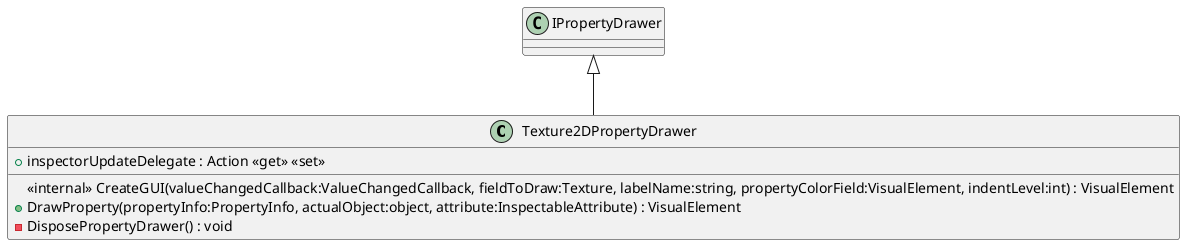 @startuml
class Texture2DPropertyDrawer {
    <<internal>> CreateGUI(valueChangedCallback:ValueChangedCallback, fieldToDraw:Texture, labelName:string, propertyColorField:VisualElement, indentLevel:int) : VisualElement
    + inspectorUpdateDelegate : Action <<get>> <<set>>
    + DrawProperty(propertyInfo:PropertyInfo, actualObject:object, attribute:InspectableAttribute) : VisualElement
    - DisposePropertyDrawer() : void
}
IPropertyDrawer <|-- Texture2DPropertyDrawer
@enduml
